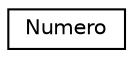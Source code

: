 digraph "Graphical Class Hierarchy"
{
 // LATEX_PDF_SIZE
  edge [fontname="Helvetica",fontsize="10",labelfontname="Helvetica",labelfontsize="10"];
  node [fontname="Helvetica",fontsize="10",shape=record];
  rankdir="LR";
  Node0 [label="Numero",height=0.2,width=0.4,color="black", fillcolor="white", style="filled",URL="$class_numero.html",tooltip="Padrão para codificação de números de conta."];
}
